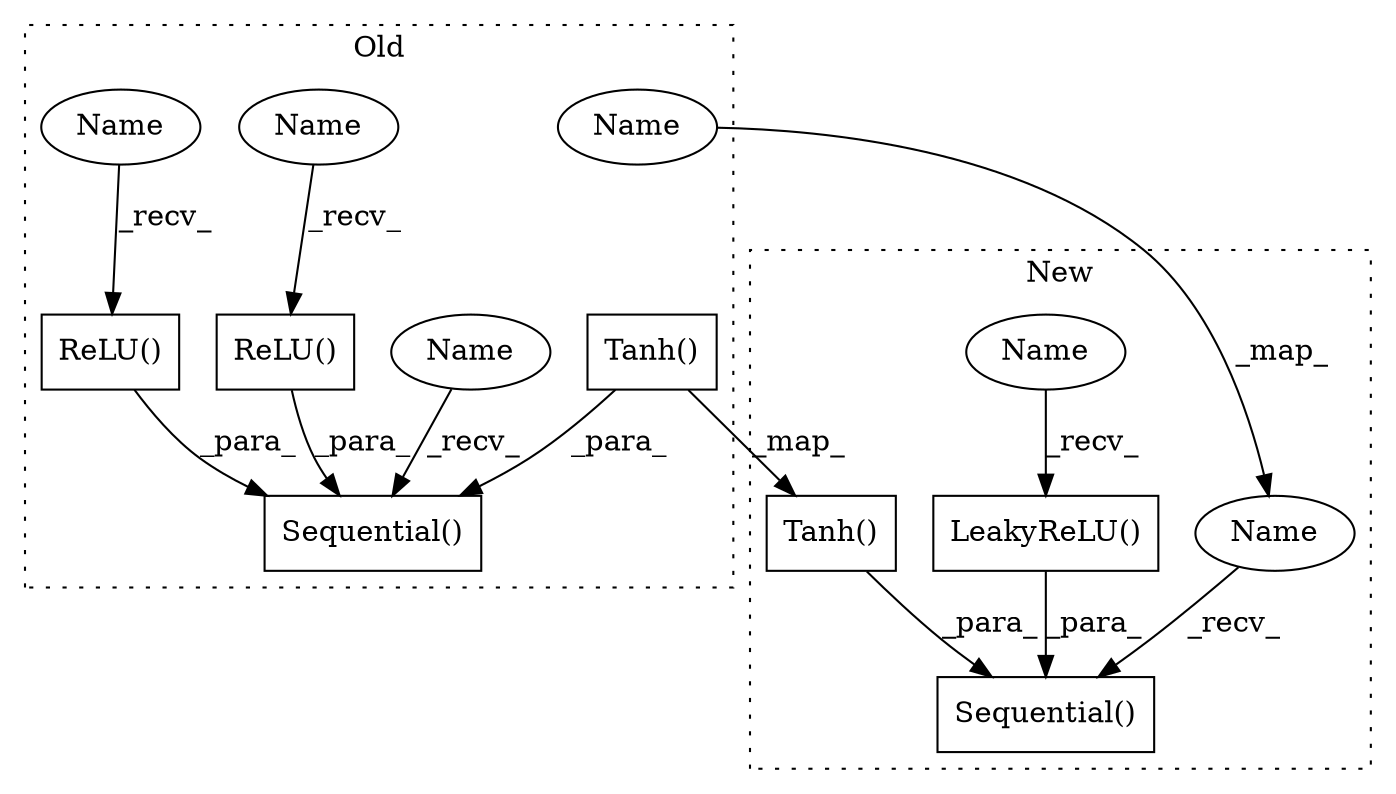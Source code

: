 digraph G {
subgraph cluster0 {
1 [label="ReLU()" a="75" s="1276" l="9" shape="box"];
3 [label="Sequential()" a="75" s="690,1405" l="18,4" shape="box"];
5 [label="Tanh()" a="75" s="1396" l="9" shape="box"];
7 [label="ReLU()" a="75" s="1083" l="9" shape="box"];
10 [label="Name" a="87" s="450" l="2" shape="ellipse"];
11 [label="Name" a="87" s="690" l="2" shape="ellipse"];
12 [label="Name" a="87" s="1276" l="2" shape="ellipse"];
13 [label="Name" a="87" s="1083" l="2" shape="ellipse"];
label = "Old";
style="dotted";
}
subgraph cluster1 {
2 [label="LeakyReLU()" a="75" s="839" l="32" shape="box"];
4 [label="Sequential()" a="75" s="453,969" l="18,4" shape="box"];
6 [label="Tanh()" a="75" s="960" l="9" shape="box"];
8 [label="Name" a="87" s="839" l="2" shape="ellipse"];
9 [label="Name" a="87" s="453" l="2" shape="ellipse"];
label = "New";
style="dotted";
}
1 -> 3 [label="_para_"];
2 -> 4 [label="_para_"];
5 -> 3 [label="_para_"];
5 -> 6 [label="_map_"];
6 -> 4 [label="_para_"];
7 -> 3 [label="_para_"];
8 -> 2 [label="_recv_"];
9 -> 4 [label="_recv_"];
10 -> 9 [label="_map_"];
11 -> 3 [label="_recv_"];
12 -> 1 [label="_recv_"];
13 -> 7 [label="_recv_"];
}